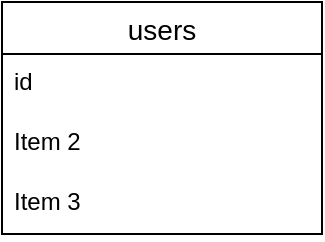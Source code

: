 <mxfile version="20.8.5" type="device"><diagram id="XwjD4fgwFPubRSxgC965" name="Trang-1"><mxGraphModel dx="1050" dy="573" grid="1" gridSize="10" guides="1" tooltips="1" connect="1" arrows="1" fold="1" page="1" pageScale="1" pageWidth="827" pageHeight="1169" math="0" shadow="0"><root><mxCell id="0"/><mxCell id="1" parent="0"/><mxCell id="YsKDU3LvC-KzNIjMgYBW-3" value="users" style="swimlane;fontStyle=0;childLayout=stackLayout;horizontal=1;startSize=26;horizontalStack=0;resizeParent=1;resizeParentMax=0;resizeLast=0;collapsible=1;marginBottom=0;align=center;fontSize=14;" vertex="1" parent="1"><mxGeometry x="330" y="570" width="160" height="116" as="geometry"/></mxCell><mxCell id="YsKDU3LvC-KzNIjMgYBW-4" value="id" style="text;strokeColor=none;fillColor=none;spacingLeft=4;spacingRight=4;overflow=hidden;rotatable=0;points=[[0,0.5],[1,0.5]];portConstraint=eastwest;fontSize=12;" vertex="1" parent="YsKDU3LvC-KzNIjMgYBW-3"><mxGeometry y="26" width="160" height="30" as="geometry"/></mxCell><mxCell id="YsKDU3LvC-KzNIjMgYBW-5" value="Item 2" style="text;strokeColor=none;fillColor=none;spacingLeft=4;spacingRight=4;overflow=hidden;rotatable=0;points=[[0,0.5],[1,0.5]];portConstraint=eastwest;fontSize=12;" vertex="1" parent="YsKDU3LvC-KzNIjMgYBW-3"><mxGeometry y="56" width="160" height="30" as="geometry"/></mxCell><mxCell id="YsKDU3LvC-KzNIjMgYBW-6" value="Item 3" style="text;strokeColor=none;fillColor=none;spacingLeft=4;spacingRight=4;overflow=hidden;rotatable=0;points=[[0,0.5],[1,0.5]];portConstraint=eastwest;fontSize=12;" vertex="1" parent="YsKDU3LvC-KzNIjMgYBW-3"><mxGeometry y="86" width="160" height="30" as="geometry"/></mxCell></root></mxGraphModel></diagram></mxfile>